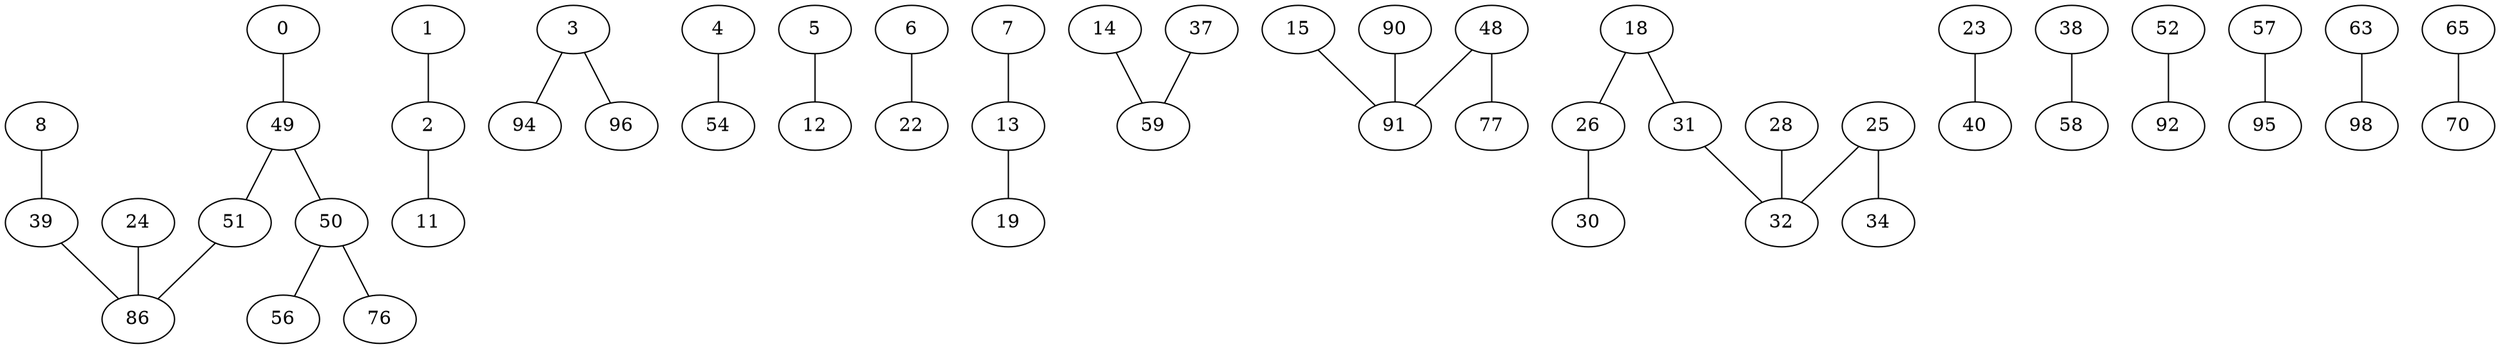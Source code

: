 graph G {
   8 -- 39
   0 -- 49
   1 -- 2
   2 -- 11
   3 -- 94
   3 -- 96
   4 -- 54
   5 -- 12
   6 -- 22
   7 -- 13
   13 -- 19
   14 -- 59
   15 -- 91
   18 -- 31
   18 -- 26
   23 -- 40
   24 -- 86
   25 -- 32
   25 -- 34
   26 -- 30
   28 -- 32
   31 -- 32
   37 -- 59
   38 -- 58
   39 -- 86
   48 -- 77
   48 -- 91
   49 -- 50
   49 -- 51
   50 -- 56
   50 -- 76
   51 -- 86
   52 -- 92
   57 -- 95
   63 -- 98
   65 -- 70
   90 -- 91
}
